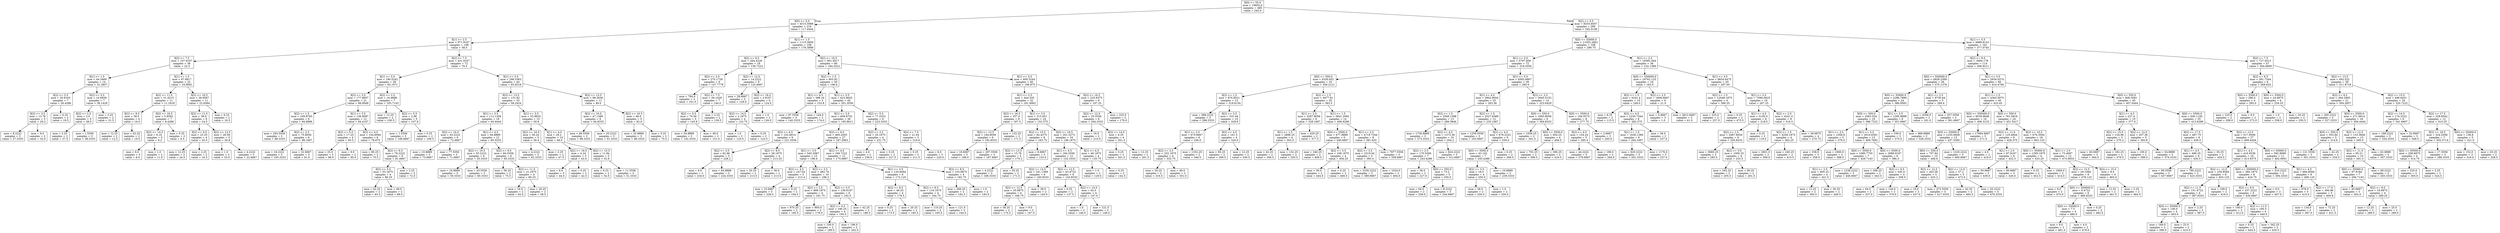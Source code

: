 digraph Tree {
node [shape=box] ;
0 [label="X[0] <= 55.0\nmse = 19602.0\nsamples = 485\nvalue = 242.0"] ;
1 [label="X[0] <= 5.5\nmse = 4515.5988\nsamples = 216\nvalue = 117.4444"] ;
0 -> 1 [labeldistance=2.5, labelangle=45, headlabel="True"] ;
2 [label="X[1] <= 2.5\nmse = 971.9167\nsamples = 108\nvalue = 58.5"] ;
1 -> 2 ;
3 [label="X[2] <= 7.5\nmse = 107.9167\nsamples = 36\nvalue = 22.5"] ;
2 -> 3 ;
4 [label="X[1] <= 1.5\nmse = 44.3469\nsamples = 14\nvalue = 31.2857"] ;
3 -> 4 ;
5 [label="X[2] <= 5.5\nmse = 30.8163\nsamples = 7\nvalue = 26.4286"] ;
4 -> 5 ;
6 [label="X[2] <= 3.5\nmse = 13.76\nsamples = 5\nvalue = 29.2"] ;
5 -> 6 ;
7 [label="mse = 8.2222\nsamples = 3\nvalue = 27.3333"] ;
6 -> 7 ;
8 [label="mse = 9.0\nsamples = 2\nvalue = 32.0"] ;
6 -> 8 ;
9 [label="mse = 6.25\nsamples = 2\nvalue = 19.5"] ;
5 -> 9 ;
10 [label="X[2] <= 5.5\nmse = 10.6939\nsamples = 7\nvalue = 36.1429"] ;
4 -> 10 ;
11 [label="X[2] <= 2.5\nmse = 2.0\nsamples = 5\nvalue = 38.0"] ;
10 -> 11 ;
12 [label="mse = 2.25\nsamples = 2\nvalue = 37.5"] ;
11 -> 12 ;
13 [label="mse = 1.5556\nsamples = 3\nvalue = 38.3333"] ;
11 -> 13 ;
14 [label="mse = 2.25\nsamples = 2\nvalue = 31.5"] ;
10 -> 14 ;
15 [label="X[1] <= 1.5\nmse = 67.9917\nsamples = 22\nvalue = 16.9091"] ;
3 -> 15 ;
16 [label="X[2] <= 11.5\nmse = 31.4215\nsamples = 11\nvalue = 11.1818"] ;
15 -> 16 ;
17 [label="X[2] <= 9.5\nmse = 39.5\nsamples = 4\nvalue = 16.0"] ;
16 -> 17 ;
18 [label="mse = 12.25\nsamples = 2\nvalue = 12.5"] ;
17 -> 18 ;
19 [label="mse = 42.25\nsamples = 2\nvalue = 19.5"] ;
17 -> 19 ;
20 [label="X[2] <= 16.5\nmse = 5.9592\nsamples = 7\nvalue = 8.4286"] ;
16 -> 20 ;
21 [label="X[2] <= 14.5\nmse = 6.16\nsamples = 5\nvalue = 9.2"] ;
20 -> 21 ;
22 [label="mse = 6.0\nsamples = 3\nvalue = 8.0"] ;
21 -> 22 ;
23 [label="mse = 1.0\nsamples = 2\nvalue = 11.0"] ;
21 -> 23 ;
24 [label="mse = 0.25\nsamples = 2\nvalue = 6.5"] ;
20 -> 24 ;
25 [label="X[2] <= 16.5\nmse = 38.9587\nsamples = 11\nvalue = 22.6364"] ;
15 -> 25 ;
26 [label="X[2] <= 11.5\nmse = 36.0\nsamples = 9\nvalue = 24.0"] ;
25 -> 26 ;
27 [label="X[2] <= 9.5\nmse = 23.25\nsamples = 4\nvalue = 20.5"] ;
26 -> 27 ;
28 [label="mse = 12.25\nsamples = 2\nvalue = 24.5"] ;
27 -> 28 ;
29 [label="mse = 2.25\nsamples = 2\nvalue = 16.5"] ;
27 -> 29 ;
30 [label="X[2] <= 13.5\nmse = 28.56\nsamples = 5\nvalue = 26.8"] ;
26 -> 30 ;
31 [label="mse = 1.0\nsamples = 2\nvalue = 33.0"] ;
30 -> 31 ;
32 [label="mse = 4.2222\nsamples = 3\nvalue = 22.6667"] ;
30 -> 32 ;
33 [label="mse = 6.25\nsamples = 2\nvalue = 16.5"] ;
25 -> 33 ;
34 [label="X[2] <= 7.5\nmse = 431.9167\nsamples = 72\nvalue = 76.5"] ;
2 -> 34 ;
35 [label="X[1] <= 5.5\nmse = 190.5242\nsamples = 28\nvalue = 93.1071"] ;
34 -> 35 ;
36 [label="X[2] <= 3.5\nmse = 177.8957\nsamples = 21\nvalue = 88.9048"] ;
35 -> 36 ;
37 [label="X[2] <= 1.5\nmse = 169.8765\nsamples = 9\nvalue = 94.8889"] ;
36 -> 37 ;
38 [label="mse = 293.5556\nsamples = 3\nvalue = 88.3333"] ;
37 -> 38 ;
39 [label="X[2] <= 2.5\nmse = 75.8056\nsamples = 6\nvalue = 98.1667"] ;
37 -> 39 ;
40 [label="mse = 16.2222\nsamples = 3\nvalue = 105.3333"] ;
39 -> 40 ;
41 [label="mse = 32.6667\nsamples = 3\nvalue = 91.0"] ;
39 -> 41 ;
42 [label="X[1] <= 3.5\nmse = 136.9097\nsamples = 12\nvalue = 84.4167"] ;
36 -> 42 ;
43 [label="X[2] <= 5.5\nmse = 17.25\nsamples = 4\nvalue = 95.5"] ;
42 -> 43 ;
44 [label="mse = 25.0\nsamples = 2\nvalue = 96.0"] ;
43 -> 44 ;
45 [label="mse = 9.0\nsamples = 2\nvalue = 95.0"] ;
43 -> 45 ;
46 [label="X[2] <= 4.5\nmse = 104.6094\nsamples = 8\nvalue = 78.875"] ;
42 -> 46 ;
47 [label="mse = 90.25\nsamples = 2\nvalue = 70.5"] ;
46 -> 47 ;
48 [label="X[2] <= 6.5\nmse = 78.2222\nsamples = 6\nvalue = 81.6667"] ;
46 -> 48 ;
49 [label="X[2] <= 5.5\nmse = 53.1875\nsamples = 4\nvalue = 86.25"] ;
48 -> 49 ;
50 [label="mse = 42.25\nsamples = 2\nvalue = 83.5"] ;
49 -> 50 ;
51 [label="mse = 49.0\nsamples = 2\nvalue = 89.0"] ;
49 -> 51 ;
52 [label="mse = 2.25\nsamples = 2\nvalue = 72.5"] ;
48 -> 52 ;
53 [label="X[2] <= 2.5\nmse = 16.4898\nsamples = 7\nvalue = 105.7143"] ;
35 -> 53 ;
54 [label="mse = 12.25\nsamples = 2\nvalue = 100.5"] ;
53 -> 54 ;
55 [label="X[2] <= 5.5\nmse = 2.96\nsamples = 5\nvalue = 107.8"] ;
53 -> 55 ;
56 [label="mse = 1.5556\nsamples = 3\nvalue = 106.6667"] ;
55 -> 56 ;
57 [label="mse = 0.25\nsamples = 2\nvalue = 109.5"] ;
55 -> 57 ;
58 [label="X[1] <= 5.5\nmse = 298.3363\nsamples = 44\nvalue = 65.9318"] ;
34 -> 58 ;
59 [label="X[2] <= 13.5\nmse = 131.82\nsamples = 33\nvalue = 58.2424"] ;
58 -> 59 ;
60 [label="X[1] <= 3.5\nmse = 112.1358\nsamples = 18\nvalue = 64.4444"] ;
59 -> 60 ;
61 [label="X[2] <= 10.5\nmse = 45.2222\nsamples = 6\nvalue = 72.6667"] ;
60 -> 61 ;
62 [label="mse = 10.8889\nsamples = 3\nvalue = 73.6667"] ;
61 -> 62 ;
63 [label="mse = 77.5556\nsamples = 3\nvalue = 71.6667"] ;
61 -> 63 ;
64 [label="X[1] <= 4.5\nmse = 94.8889\nsamples = 12\nvalue = 60.3333"] ;
60 -> 64 ;
65 [label="X[2] <= 10.5\nmse = 55.2222\nsamples = 6\nvalue = 55.3333"] ;
64 -> 65 ;
66 [label="mse = 16.8889\nsamples = 3\nvalue = 50.3333"] ;
65 -> 66 ;
67 [label="mse = 43.5556\nsamples = 3\nvalue = 60.3333"] ;
65 -> 67 ;
68 [label="X[2] <= 9.5\nmse = 84.5556\nsamples = 6\nvalue = 65.3333"] ;
64 -> 68 ;
69 [label="mse = 56.25\nsamples = 2\nvalue = 75.5"] ;
68 -> 69 ;
70 [label="X[2] <= 11.5\nmse = 21.1875\nsamples = 4\nvalue = 60.25"] ;
68 -> 70 ;
71 [label="mse = 16.0\nsamples = 2\nvalue = 62.0"] ;
70 -> 71 ;
72 [label="mse = 20.25\nsamples = 2\nvalue = 58.5"] ;
70 -> 72 ;
73 [label="X[1] <= 3.5\nmse = 53.8933\nsamples = 15\nvalue = 50.8"] ;
59 -> 73 ;
74 [label="X[2] <= 16.5\nmse = 56.24\nsamples = 5\nvalue = 56.4"] ;
73 -> 74 ;
75 [label="mse = 4.2222\nsamples = 3\nvalue = 62.3333"] ;
74 -> 75 ;
76 [label="mse = 2.25\nsamples = 2\nvalue = 47.5"] ;
74 -> 76 ;
77 [label="X[1] <= 4.5\nmse = 29.2\nsamples = 10\nvalue = 48.0"] ;
73 -> 77 ;
78 [label="X[2] <= 16.5\nmse = 4.24\nsamples = 5\nvalue = 43.4"] ;
77 -> 78 ;
79 [label="mse = 6.0\nsamples = 3\nvalue = 44.0"] ;
78 -> 79 ;
80 [label="mse = 0.25\nsamples = 2\nvalue = 42.5"] ;
78 -> 80 ;
81 [label="X[2] <= 15.5\nmse = 11.84\nsamples = 5\nvalue = 52.6"] ;
77 -> 81 ;
82 [label="mse = 6.25\nsamples = 2\nvalue = 54.5"] ;
81 -> 82 ;
83 [label="mse = 11.5556\nsamples = 3\nvalue = 51.3333"] ;
81 -> 83 ;
84 [label="X[2] <= 13.5\nmse = 88.3636\nsamples = 11\nvalue = 89.0"] ;
58 -> 84 ;
85 [label="X[2] <= 10.5\nmse = 47.1389\nsamples = 6\nvalue = 94.8333"] ;
84 -> 85 ;
86 [label="mse = 49.5556\nsamples = 3\nvalue = 98.3333"] ;
85 -> 86 ;
87 [label="mse = 20.2222\nsamples = 3\nvalue = 91.3333"] ;
85 -> 87 ;
88 [label="X[2] <= 16.5\nmse = 48.0\nsamples = 5\nvalue = 82.0"] ;
84 -> 88 ;
89 [label="mse = 32.8889\nsamples = 3\nvalue = 86.3333"] ;
88 -> 89 ;
90 [label="mse = 0.25\nsamples = 2\nvalue = 75.5"] ;
88 -> 90 ;
91 [label="X[1] <= 1.5\nmse = 1110.3858\nsamples = 108\nvalue = 176.3889"] ;
1 -> 91 ;
92 [label="X[2] <= 9.5\nmse = 264.4228\nsamples = 18\nvalue = 136.7222"] ;
91 -> 92 ;
93 [label="X[2] <= 2.5\nmse = 270.1728\nsamples = 9\nvalue = 147.7778"] ;
92 -> 93 ;
94 [label="mse = 784.0\nsamples = 2\nvalue = 161.0"] ;
93 -> 94 ;
95 [label="X[2] <= 7.5\nmse = 59.1429\nsamples = 7\nvalue = 144.0"] ;
93 -> 95 ;
96 [label="X[2] <= 5.5\nmse = 70.56\nsamples = 5\nvalue = 145.8"] ;
95 -> 96 ;
97 [label="mse = 54.8889\nsamples = 3\nvalue = 142.3333"] ;
96 -> 97 ;
98 [label="mse = 49.0\nsamples = 2\nvalue = 151.0"] ;
96 -> 98 ;
99 [label="mse = 2.25\nsamples = 2\nvalue = 139.5"] ;
95 -> 99 ;
100 [label="X[2] <= 12.5\nmse = 14.2222\nsamples = 9\nvalue = 125.6667"] ;
92 -> 100 ;
101 [label="mse = 28.6667\nsamples = 3\nvalue = 128.0"] ;
100 -> 101 ;
102 [label="X[2] <= 16.5\nmse = 2.9167\nsamples = 6\nvalue = 124.5"] ;
100 -> 102 ;
103 [label="X[2] <= 14.5\nmse = 2.1875\nsamples = 4\nvalue = 123.75"] ;
102 -> 103 ;
104 [label="mse = 1.0\nsamples = 2\nvalue = 125.0"] ;
103 -> 104 ;
105 [label="mse = 0.25\nsamples = 2\nvalue = 122.5"] ;
103 -> 105 ;
106 [label="mse = 1.0\nsamples = 2\nvalue = 126.0"] ;
102 -> 106 ;
107 [label="X[2] <= 10.5\nmse = 901.9517\nsamples = 90\nvalue = 184.3222"] ;
91 -> 107 ;
108 [label="X[2] <= 1.5\nmse = 803.92\nsamples = 50\nvalue = 196.6"] ;
107 -> 108 ;
109 [label="X[1] <= 4.5\nmse = 388.16\nsamples = 5\nvalue = 153.8"] ;
108 -> 109 ;
110 [label="mse = 97.5556\nsamples = 3\nvalue = 140.3333"] ;
109 -> 110 ;
111 [label="mse = 144.0\nsamples = 2\nvalue = 174.0"] ;
109 -> 111 ;
112 [label="X[1] <= 5.5\nmse = 623.9625\nsamples = 45\nvalue = 201.3556"] ;
108 -> 112 ;
113 [label="X[1] <= 2.5\nmse = 609.6752\nsamples = 36\nvalue = 195.8611"] ;
112 -> 113 ;
114 [label="X[2] <= 6.5\nmse = 102.6914\nsamples = 9\nvalue = 221.5556"] ;
113 -> 114 ;
115 [label="X[2] <= 3.5\nmse = 62.96\nsamples = 5\nvalue = 228.2"] ;
114 -> 115 ;
116 [label="mse = 4.0\nsamples = 2\nvalue = 234.0"] ;
115 -> 116 ;
117 [label="mse = 64.8889\nsamples = 3\nvalue = 224.3333"] ;
115 -> 117 ;
118 [label="X[2] <= 8.5\nmse = 28.1875\nsamples = 4\nvalue = 213.25"] ;
114 -> 118 ;
119 [label="mse = 20.25\nsamples = 2\nvalue = 213.5"] ;
118 -> 119 ;
120 [label="mse = 36.0\nsamples = 2\nvalue = 213.0"] ;
118 -> 120 ;
121 [label="X[2] <= 6.5\nmse = 485.2455\nsamples = 27\nvalue = 187.2963"] ;
113 -> 121 ;
122 [label="X[1] <= 3.5\nmse = 545.3067\nsamples = 15\nvalue = 196.6"] ;
121 -> 122 ;
123 [label="X[2] <= 4.5\nmse = 247.04\nsamples = 5\nvalue = 213.4"] ;
122 -> 123 ;
124 [label="mse = 10.6667\nsamples = 3\nvalue = 226.0"] ;
123 -> 124 ;
125 [label="mse = 6.25\nsamples = 2\nvalue = 194.5"] ;
123 -> 125 ;
126 [label="X[2] <= 3.5\nmse = 482.76\nsamples = 10\nvalue = 188.2"] ;
122 -> 126 ;
127 [label="X[2] <= 2.5\nmse = 899.1875\nsamples = 4\nvalue = 181.75"] ;
126 -> 127 ;
128 [label="mse = 870.25\nsamples = 2\nvalue = 185.5"] ;
127 -> 128 ;
129 [label="mse = 900.0\nsamples = 2\nvalue = 178.0"] ;
127 -> 129 ;
130 [label="X[2] <= 5.5\nmse = 158.9167\nsamples = 6\nvalue = 192.5"] ;
126 -> 130 ;
131 [label="X[2] <= 4.5\nmse = 190.25\nsamples = 4\nvalue = 195.5"] ;
130 -> 131 ;
132 [label="mse = 100.0\nsamples = 2\nvalue = 189.0"] ;
131 -> 132 ;
133 [label="mse = 196.0\nsamples = 2\nvalue = 202.0"] ;
131 -> 133 ;
134 [label="mse = 42.25\nsamples = 2\nvalue = 186.5"] ;
130 -> 134 ;
135 [label="X[1] <= 4.5\nmse = 166.7222\nsamples = 12\nvalue = 175.6667"] ;
121 -> 135 ;
136 [label="X[1] <= 3.5\nmse = 135.6094\nsamples = 8\nvalue = 172.125"] ;
135 -> 136 ;
137 [label="X[2] <= 8.5\nmse = 46.25\nsamples = 4\nvalue = 179.5"] ;
136 -> 137 ;
138 [label="mse = 0.25\nsamples = 2\nvalue = 173.5"] ;
137 -> 138 ;
139 [label="mse = 20.25\nsamples = 2\nvalue = 185.5"] ;
137 -> 139 ;
140 [label="X[2] <= 8.5\nmse = 116.1875\nsamples = 4\nvalue = 164.75"] ;
136 -> 140 ;
141 [label="mse = 110.25\nsamples = 2\nvalue = 165.5"] ;
140 -> 141 ;
142 [label="mse = 121.0\nsamples = 2\nvalue = 164.0"] ;
140 -> 142 ;
143 [label="X[2] <= 8.5\nmse = 153.6875\nsamples = 4\nvalue = 182.75"] ;
135 -> 143 ;
144 [label="mse = 306.25\nsamples = 2\nvalue = 182.5"] ;
143 -> 144 ;
145 [label="mse = 1.0\nsamples = 2\nvalue = 183.0"] ;
143 -> 145 ;
146 [label="X[2] <= 5.5\nmse = 77.3333\nsamples = 9\nvalue = 223.3333"] ;
112 -> 146 ;
147 [label="X[2] <= 3.5\nmse = 20.1875\nsamples = 4\nvalue = 231.75"] ;
146 -> 147 ;
148 [label="mse = 4.0\nsamples = 2\nvalue = 236.0"] ;
147 -> 148 ;
149 [label="mse = 0.25\nsamples = 2\nvalue = 227.5"] ;
147 -> 149 ;
150 [label="X[2] <= 7.5\nmse = 21.04\nsamples = 5\nvalue = 216.6"] ;
146 -> 150 ;
151 [label="mse = 0.25\nsamples = 2\nvalue = 211.5"] ;
150 -> 151 ;
152 [label="mse = 6.0\nsamples = 3\nvalue = 220.0"] ;
150 -> 152 ;
153 [label="X[1] <= 5.5\nmse = 600.5244\nsamples = 40\nvalue = 168.975"] ;
107 -> 153 ;
154 [label="X[1] <= 2.5\nmse = 444.335\nsamples = 32\nvalue = 161.9062"] ;
153 -> 154 ;
155 [label="X[2] <= 16.5\nmse = 257.0\nsamples = 8\nvalue = 187.5"] ;
154 -> 155 ;
156 [label="X[2] <= 13.5\nmse = 184.8056\nsamples = 6\nvalue = 192.8333"] ;
155 -> 156 ;
157 [label="mse = 18.6667\nsamples = 3\nvalue = 198.0"] ;
156 -> 157 ;
158 [label="mse = 297.5556\nsamples = 3\nvalue = 187.6667"] ;
156 -> 158 ;
159 [label="mse = 132.25\nsamples = 2\nvalue = 171.5"] ;
155 -> 159 ;
160 [label="X[1] <= 3.5\nmse = 215.651\nsamples = 24\nvalue = 153.375"] ;
154 -> 160 ;
161 [label="X[2] <= 15.5\nmse = 82.4375\nsamples = 8\nvalue = 163.75"] ;
160 -> 161 ;
162 [label="X[2] <= 13.5\nmse = 15.76\nsamples = 5\nvalue = 170.2"] ;
161 -> 162 ;
163 [label="mse = 4.2222\nsamples = 3\nvalue = 169.3333"] ;
162 -> 163 ;
164 [label="mse = 30.25\nsamples = 2\nvalue = 171.5"] ;
162 -> 164 ;
165 [label="mse = 8.6667\nsamples = 3\nvalue = 153.0"] ;
161 -> 165 ;
166 [label="X[2] <= 16.5\nmse = 201.5273\nsamples = 16\nvalue = 148.1875"] ;
160 -> 166 ;
167 [label="X[1] <= 4.5\nmse = 184.5556\nsamples = 12\nvalue = 152.3333"] ;
166 -> 167 ;
168 [label="X[2] <= 14.5\nmse = 161.1389\nsamples = 6\nvalue = 160.8333"] ;
167 -> 168 ;
169 [label="X[2] <= 12.5\nmse = 35.6875\nsamples = 4\nvalue = 168.75"] ;
168 -> 169 ;
170 [label="mse = 56.25\nsamples = 2\nvalue = 170.5"] ;
169 -> 170 ;
171 [label="mse = 9.0\nsamples = 2\nvalue = 167.0"] ;
169 -> 171 ;
172 [label="mse = 36.0\nsamples = 2\nvalue = 145.0"] ;
168 -> 172 ;
173 [label="X[2] <= 12.5\nmse = 63.4722\nsamples = 6\nvalue = 143.8333"] ;
167 -> 173 ;
174 [label="mse = 6.25\nsamples = 2\nvalue = 137.5"] ;
173 -> 174 ;
175 [label="X[2] <= 14.5\nmse = 62.0\nsamples = 4\nvalue = 147.0"] ;
173 -> 175 ;
176 [label="mse = 1.0\nsamples = 2\nvalue = 146.0"] ;
175 -> 176 ;
177 [label="mse = 121.0\nsamples = 2\nvalue = 148.0"] ;
175 -> 177 ;
178 [label="X[1] <= 4.5\nmse = 46.1875\nsamples = 4\nvalue = 135.75"] ;
166 -> 178 ;
179 [label="mse = 1.0\nsamples = 2\nvalue = 129.0"] ;
178 -> 179 ;
180 [label="mse = 0.25\nsamples = 2\nvalue = 142.5"] ;
178 -> 180 ;
181 [label="X[2] <= 16.5\nmse = 225.9375\nsamples = 8\nvalue = 197.25"] ;
153 -> 181 ;
182 [label="X[2] <= 12.5\nmse = 25.5556\nsamples = 6\nvalue = 204.3333"] ;
181 -> 182 ;
183 [label="mse = 16.0\nsamples = 2\nvalue = 210.0"] ;
182 -> 183 ;
184 [label="X[2] <= 14.5\nmse = 6.25\nsamples = 4\nvalue = 201.5"] ;
182 -> 184 ;
185 [label="mse = 0.25\nsamples = 2\nvalue = 201.5"] ;
184 -> 185 ;
186 [label="mse = 12.25\nsamples = 2\nvalue = 201.5"] ;
184 -> 186 ;
187 [label="mse = 225.0\nsamples = 2\nvalue = 176.0"] ;
181 -> 187 ;
188 [label="X[2] <= 5.5\nmse = 9255.6057\nsamples = 269\nvalue = 342.0149"] ;
0 -> 188 [labeldistance=2.5, labelangle=-45, headlabel="False"] ;
189 [label="X[0] <= 55000.0\nmse = 11052.2801\nsamples = 108\nvalue = 289.75"] ;
188 -> 189 ;
190 [label="X[1] <= 3.5\nmse = 5797.858\nsamples = 72\nvalue = 318.5556"] ;
189 -> 190 ;
191 [label="X[0] <= 550.0\nmse = 4330.652\nsamples = 33\nvalue = 358.2121"] ;
190 -> 191 ;
192 [label="X[2] <= 1.5\nmse = 876.8521\nsamples = 13\nvalue = 319.6154"] ;
191 -> 192 ;
193 [label="mse = 588.2222\nsamples = 3\nvalue = 286.3333"] ;
192 -> 193 ;
194 [label="X[2] <= 3.5\nmse = 531.44\nsamples = 10\nvalue = 329.6"] ;
192 -> 194 ;
195 [label="X[1] <= 2.5\nmse = 675.6667\nsamples = 6\nvalue = 336.0"] ;
194 -> 195 ;
196 [label="X[2] <= 2.5\nmse = 332.1875\nsamples = 4\nvalue = 333.75"] ;
195 -> 196 ;
197 [label="mse = 20.25\nsamples = 2\nvalue = 316.5"] ;
196 -> 197 ;
198 [label="mse = 49.0\nsamples = 2\nvalue = 351.0"] ;
196 -> 198 ;
199 [label="mse = 1332.25\nsamples = 2\nvalue = 340.5"] ;
195 -> 199 ;
200 [label="X[2] <= 4.5\nmse = 161.5\nsamples = 4\nvalue = 320.0"] ;
194 -> 200 ;
201 [label="mse = 90.25\nsamples = 2\nvalue = 309.5"] ;
200 -> 201 ;
202 [label="mse = 12.25\nsamples = 2\nvalue = 330.5"] ;
200 -> 202 ;
203 [label="X[2] <= 1.5\nmse = 4977.91\nsamples = 20\nvalue = 383.3"] ;
191 -> 203 ;
204 [label="X[1] <= 2.5\nmse = 3287.8056\nsamples = 6\nvalue = 328.1667"] ;
203 -> 204 ;
205 [label="X[1] <= 1.5\nmse = 2896.25\nsamples = 4\nvalue = 303.5"] ;
204 -> 205 ;
206 [label="mse = 42.25\nsamples = 2\nvalue = 356.5"] ;
205 -> 206 ;
207 [label="mse = 132.25\nsamples = 2\nvalue = 250.5"] ;
205 -> 207 ;
208 [label="mse = 420.25\nsamples = 2\nvalue = 377.5"] ;
204 -> 208 ;
209 [label="X[1] <= 1.5\nmse = 3841.2092\nsamples = 14\nvalue = 406.9286"] ;
203 -> 209 ;
210 [label="X[0] <= 5500.0\nmse = 677.8889\nsamples = 6\nvalue = 440.6667"] ;
209 -> 210 ;
211 [label="mse = 240.25\nsamples = 2\nvalue = 409.5"] ;
210 -> 211 ;
212 [label="X[2] <= 3.5\nmse = 168.1875\nsamples = 4\nvalue = 456.25"] ;
210 -> 212 ;
213 [label="mse = 36.0\nsamples = 2\nvalue = 444.0"] ;
212 -> 213 ;
214 [label="mse = 0.25\nsamples = 2\nvalue = 468.5"] ;
212 -> 214 ;
215 [label="X[1] <= 2.5\nmse = 4719.7344\nsamples = 8\nvalue = 381.625"] ;
209 -> 215 ;
216 [label="X[2] <= 3.5\nmse = 2319.04\nsamples = 5\nvalue = 395.4"] ;
215 -> 216 ;
217 [label="mse = 3100.2222\nsamples = 3\nvalue = 389.6667"] ;
216 -> 217 ;
218 [label="mse = 1024.0\nsamples = 2\nvalue = 404.0"] ;
216 -> 218 ;
219 [label="mse = 7877.5556\nsamples = 3\nvalue = 358.6667"] ;
215 -> 219 ;
220 [label="X[1] <= 5.5\nmse = 4582.6667\nsamples = 39\nvalue = 285.0"] ;
190 -> 220 ;
221 [label="X[1] <= 4.5\nmse = 3802.9504\nsamples = 25\nvalue = 263.36"] ;
220 -> 221 ;
222 [label="X[2] <= 1.5\nmse = 3569.1598\nsamples = 13\nvalue = 289.3846"] ;
221 -> 222 ;
223 [label="mse = 1726.8889\nsamples = 3\nvalue = 373.3333"] ;
222 -> 223 ;
224 [label="X[2] <= 4.5\nmse = 1373.36\nsamples = 10\nvalue = 264.2"] ;
222 -> 224 ;
225 [label="X[2] <= 2.5\nmse = 170.5306\nsamples = 7\nvalue = 243.4286"] ;
224 -> 225 ;
226 [label="mse = 36.0\nsamples = 2\nvalue = 227.0"] ;
225 -> 226 ;
227 [label="X[0] <= 550.0\nmse = 73.2\nsamples = 5\nvalue = 250.0"] ;
225 -> 227 ;
228 [label="mse = 64.0\nsamples = 2\nvalue = 258.0"] ;
227 -> 228 ;
229 [label="mse = 8.2222\nsamples = 3\nvalue = 244.6667"] ;
227 -> 229 ;
230 [label="mse = 824.2222\nsamples = 3\nvalue = 312.6667"] ;
224 -> 230 ;
231 [label="X[2] <= 1.5\nmse = 2527.6389\nsamples = 12\nvalue = 235.1667"] ;
221 -> 231 ;
232 [label="mse = 1259.5556\nsamples = 3\nvalue = 163.6667"] ;
231 -> 232 ;
233 [label="X[2] <= 4.5\nmse = 678.2222\nsamples = 9\nvalue = 259.0"] ;
231 -> 233 ;
234 [label="X[0] <= 5500.0\nmse = 43.102\nsamples = 7\nvalue = 245.4286"] ;
233 -> 234 ;
235 [label="X[2] <= 3.5\nmse = 18.5\nsamples = 4\nvalue = 250.0"] ;
234 -> 235 ;
236 [label="mse = 36.0\nsamples = 2\nvalue = 250.0"] ;
235 -> 236 ;
237 [label="mse = 1.0\nsamples = 2\nvalue = 250.0"] ;
235 -> 237 ;
238 [label="mse = 10.8889\nsamples = 3\nvalue = 239.3333"] ;
234 -> 238 ;
239 [label="mse = 0.25\nsamples = 2\nvalue = 306.5"] ;
233 -> 239 ;
240 [label="X[2] <= 2.5\nmse = 3645.5153\nsamples = 14\nvalue = 323.6429"] ;
220 -> 240 ;
241 [label="X[0] <= 550.0\nmse = 1693.8056\nsamples = 6\nvalue = 384.8333"] ;
240 -> 241 ;
242 [label="mse = 1056.25\nsamples = 2\nvalue = 341.5"] ;
241 -> 242 ;
243 [label="X[0] <= 5500.0\nmse = 604.25\nsamples = 4\nvalue = 406.5"] ;
241 -> 243 ;
244 [label="mse = 702.25\nsamples = 2\nvalue = 396.5"] ;
243 -> 244 ;
245 [label="mse = 306.25\nsamples = 2\nvalue = 416.5"] ;
243 -> 245 ;
246 [label="X[0] <= 5500.0\nmse = 194.9375\nsamples = 8\nvalue = 277.75"] ;
240 -> 246 ;
247 [label="X[2] <= 4.5\nmse = 154.24\nsamples = 5\nvalue = 285.4"] ;
246 -> 247 ;
248 [label="mse = 44.2222\nsamples = 3\nvalue = 279.6667"] ;
247 -> 248 ;
249 [label="mse = 196.0\nsamples = 2\nvalue = 294.0"] ;
247 -> 249 ;
250 [label="mse = 2.6667\nsamples = 3\nvalue = 265.0"] ;
246 -> 250 ;
251 [label="X[1] <= 2.5\nmse = 16582.564\nsamples = 36\nvalue = 232.1389"] ;
189 -> 251 ;
252 [label="X[0] <= 550000.0\nmse = 16762.125\nsamples = 16\nvalue = 163.5"] ;
251 -> 252 ;
253 [label="X[2] <= 1.5\nmse = 6241.4\nsamples = 10\nvalue = 249.0"] ;
252 -> 253 ;
254 [label="mse = 6.25\nsamples = 2\nvalue = 115.5"] ;
253 -> 254 ;
255 [label="X[2] <= 4.5\nmse = 2230.7344\nsamples = 8\nvalue = 282.375"] ;
253 -> 255 ;
256 [label="X[1] <= 1.5\nmse = 1636.1389\nsamples = 6\nvalue = 264.1667"] ;
255 -> 256 ;
257 [label="mse = 620.2222\nsamples = 3\nvalue = 291.3333"] ;
256 -> 257 ;
258 [label="mse = 1176.0\nsamples = 3\nvalue = 237.0"] ;
256 -> 258 ;
259 [label="mse = 36.0\nsamples = 2\nvalue = 337.0"] ;
255 -> 259 ;
260 [label="X[2] <= 2.5\nmse = 1806.6667\nsamples = 6\nvalue = 21.0"] ;
252 -> 260 ;
261 [label="mse = 0.6667\nsamples = 3\nvalue = 1.0"] ;
260 -> 261 ;
262 [label="mse = 2812.6667\nsamples = 3\nvalue = 41.0"] ;
260 -> 262 ;
263 [label="X[1] <= 3.5\nmse = 9654.6475\nsamples = 20\nvalue = 287.05"] ;
251 -> 263 ;
264 [label="X[2] <= 1.5\nmse = 12048.1875\nsamples = 4\nvalue = 366.25"] ;
263 -> 264 ;
265 [label="mse = 225.0\nsamples = 2\nvalue = 257.0"] ;
264 -> 265 ;
266 [label="mse = 0.25\nsamples = 2\nvalue = 475.5"] ;
264 -> 266 ;
267 [label="X[1] <= 5.5\nmse = 7096.0625\nsamples = 16\nvalue = 267.25"] ;
263 -> 267 ;
268 [label="X[1] <= 4.5\nmse = 5100.0\nsamples = 8\nvalue = 218.0"] ;
267 -> 268 ;
269 [label="X[2] <= 1.5\nmse = 2487.8056\nsamples = 6\nvalue = 250.8333"] ;
268 -> 269 ;
270 [label="mse = 3660.25\nsamples = 2\nvalue = 285.5"] ;
269 -> 270 ;
271 [label="X[2] <= 3.0\nmse = 1000.25\nsamples = 4\nvalue = 233.5"] ;
269 -> 271 ;
272 [label="mse = 342.25\nsamples = 2\nvalue = 205.5"] ;
271 -> 272 ;
273 [label="mse = 90.25\nsamples = 2\nvalue = 261.5"] ;
271 -> 273 ;
274 [label="mse = 0.25\nsamples = 2\nvalue = 119.5"] ;
268 -> 274 ;
275 [label="X[2] <= 2.5\nmse = 4241.0\nsamples = 8\nvalue = 316.5"] ;
267 -> 275 ;
276 [label="X[2] <= 1.5\nmse = 4256.1875\nsamples = 4\nvalue = 362.25"] ;
275 -> 276 ;
277 [label="mse = 2601.0\nsamples = 2\nvalue = 309.0"] ;
276 -> 277 ;
278 [label="mse = 240.25\nsamples = 2\nvalue = 415.5"] ;
276 -> 278 ;
279 [label="mse = 39.6875\nsamples = 4\nvalue = 270.75"] ;
275 -> 279 ;
280 [label="X[1] <= 5.5\nmse = 4988.8143\nsamples = 161\nvalue = 377.0745"] ;
188 -> 280 ;
281 [label="X[2] <= 8.5\nmse = 3694.178\nsamples = 114\nvalue = 406.9211"] ;
280 -> 281 ;
282 [label="X[0] <= 550000.0\nmse = 4928.2568\nsamples = 29\nvalue = 370.1379"] ;
281 -> 282 ;
283 [label="X[0] <= 55000.0\nmse = 2286.7899\nsamples = 24\nvalue = 386.9583"] ;
282 -> 283 ;
284 [label="X[0] <= 550.0\nmse = 2063.534\nsamples = 18\nvalue = 398.7222"] ;
283 -> 284 ;
285 [label="X[1] <= 3.5\nmse = 1058.8\nsamples = 5\nvalue = 370.0"] ;
284 -> 285 ;
286 [label="mse = 338.0\nsamples = 3\nvalue = 358.0"] ;
285 -> 286 ;
287 [label="mse = 1600.0\nsamples = 2\nvalue = 388.0"] ;
285 -> 287 ;
288 [label="X[1] <= 3.5\nmse = 2010.6391\nsamples = 13\nvalue = 409.7692"] ;
284 -> 288 ;
289 [label="X[0] <= 5500.0\nmse = 1080.7755\nsamples = 7\nvalue = 429.7143"] ;
288 -> 289 ;
290 [label="X[1] <= 2.5\nmse = 805.25\nsamples = 4\nvalue = 421.5"] ;
289 -> 290 ;
291 [label="mse = 12.25\nsamples = 2\nvalue = 393.5"] ;
290 -> 291 ;
292 [label="mse = 30.25\nsamples = 2\nvalue = 449.5"] ;
290 -> 292 ;
293 [label="mse = 1238.2222\nsamples = 3\nvalue = 440.6667"] ;
289 -> 293 ;
294 [label="X[0] <= 5500.0\nmse = 2089.9167\nsamples = 6\nvalue = 386.5"] ;
288 -> 294 ;
295 [label="mse = 306.25\nsamples = 2\nvalue = 443.5"] ;
294 -> 295 ;
296 [label="X[2] <= 6.5\nmse = 545.0\nsamples = 4\nvalue = 358.0"] ;
294 -> 296 ;
297 [label="mse = 64.0\nsamples = 2\nvalue = 337.0"] ;
296 -> 297 ;
298 [label="mse = 144.0\nsamples = 2\nvalue = 379.0"] ;
296 -> 298 ;
299 [label="X[1] <= 3.5\nmse = 1295.8889\nsamples = 6\nvalue = 351.6667"] ;
283 -> 299 ;
300 [label="mse = 536.0\nsamples = 3\nvalue = 375.0"] ;
299 -> 300 ;
301 [label="mse = 966.8889\nsamples = 3\nvalue = 328.3333"] ;
299 -> 301 ;
302 [label="X[1] <= 2.5\nmse = 9730.64\nsamples = 5\nvalue = 289.4"] ;
282 -> 302 ;
303 [label="mse = 4356.0\nsamples = 2\nvalue = 181.0"] ;
302 -> 303 ;
304 [label="mse = 257.5556\nsamples = 3\nvalue = 361.6667"] ;
302 -> 304 ;
305 [label="X[1] <= 3.5\nmse = 2654.0374\nsamples = 85\nvalue = 419.4706"] ;
281 -> 305 ;
306 [label="X[1] <= 1.5\nmse = 4363.5975\nsamples = 40\nvalue = 433.45"] ;
305 -> 306 ;
307 [label="X[0] <= 550000.0\nmse = 8539.9648\nsamples = 16\nvalue = 406.3125"] ;
306 -> 307 ;
308 [label="X[0] <= 55000.0\nmse = 1233.9408\nsamples = 13\nvalue = 437.5385"] ;
307 -> 308 ;
309 [label="X[0] <= 550.0\nmse = 707.84\nsamples = 10\nvalue = 448.6"] ;
308 -> 309 ;
310 [label="X[2] <= 12.5\nmse = 263.36\nsamples = 5\nvalue = 425.2"] ;
309 -> 310 ;
311 [label="mse = 16.0\nsamples = 2\nvalue = 437.0"] ;
310 -> 311 ;
312 [label="mse = 273.5556\nsamples = 3\nvalue = 417.3333"] ;
310 -> 312 ;
313 [label="X[2] <= 12.0\nmse = 57.2\nsamples = 5\nvalue = 472.0"] ;
309 -> 313 ;
314 [label="mse = 42.25\nsamples = 2\nvalue = 465.5"] ;
313 -> 314 ;
315 [label="mse = 20.2222\nsamples = 3\nvalue = 476.3333"] ;
313 -> 315 ;
316 [label="mse = 1220.2222\nsamples = 3\nvalue = 400.6667"] ;
308 -> 316 ;
317 [label="mse = 17664.6667\nsamples = 3\nvalue = 271.0"] ;
307 -> 317 ;
318 [label="X[0] <= 550.0\nmse = 761.0816\nsamples = 24\nvalue = 451.5417"] ;
306 -> 318 ;
319 [label="X[2] <= 11.0\nmse = 125.4844\nsamples = 8\nvalue = 428.375"] ;
318 -> 319 ;
320 [label="mse = 4.0\nsamples = 2\nvalue = 416.0"] ;
319 -> 320 ;
321 [label="X[1] <= 2.5\nmse = 97.9167\nsamples = 6\nvalue = 432.5"] ;
319 -> 321 ;
322 [label="mse = 50.6667\nsamples = 3\nvalue = 439.0"] ;
321 -> 322 ;
323 [label="mse = 60.6667\nsamples = 3\nvalue = 426.0"] ;
321 -> 323 ;
324 [label="X[2] <= 10.5\nmse = 676.3594\nsamples = 16\nvalue = 463.125"] ;
318 -> 324 ;
325 [label="X[0] <= 55000.0\nmse = 1295.1875\nsamples = 4\nvalue = 433.25"] ;
324 -> 325 ;
326 [label="mse = 0.25\nsamples = 2\nvalue = 452.5"] ;
325 -> 326 ;
327 [label="mse = 1849.0\nsamples = 2\nvalue = 414.0"] ;
325 -> 327 ;
328 [label="X[1] <= 2.5\nmse = 73.4097\nsamples = 12\nvalue = 473.0833"] ;
324 -> 328 ;
329 [label="X[2] <= 12.5\nmse = 29.1094\nsamples = 8\nvalue = 478.125"] ;
328 -> 329 ;
330 [label="mse = 9.0\nsamples = 2\nvalue = 470.0"] ;
329 -> 330 ;
331 [label="X[0] <= 550000.0\nmse = 6.4722\nsamples = 6\nvalue = 480.8333"] ;
329 -> 331 ;
332 [label="X[0] <= 55000.0\nmse = 7.5\nsamples = 4\nvalue = 480.0"] ;
331 -> 332 ;
333 [label="mse = 9.0\nsamples = 2\nvalue = 481.0"] ;
332 -> 333 ;
334 [label="mse = 4.0\nsamples = 2\nvalue = 479.0"] ;
332 -> 334 ;
335 [label="mse = 0.25\nsamples = 2\nvalue = 482.5"] ;
331 -> 335 ;
336 [label="X[2] <= 15.0\nmse = 9.5\nsamples = 4\nvalue = 463.0"] ;
328 -> 336 ;
337 [label="mse = 12.25\nsamples = 2\nvalue = 461.5"] ;
336 -> 337 ;
338 [label="mse = 2.25\nsamples = 2\nvalue = 464.5"] ;
336 -> 338 ;
339 [label="X[0] <= 550.0\nmse = 806.3091\nsamples = 45\nvalue = 407.0444"] ;
305 -> 339 ;
340 [label="X[1] <= 4.5\nmse = 227.4\nsamples = 10\nvalue = 377.0"] ;
339 -> 340 ;
341 [label="X[2] <= 15.5\nmse = 154.96\nsamples = 5\nvalue = 370.2"] ;
340 -> 341 ;
342 [label="mse = 40.6667\nsamples = 3\nvalue = 364.0"] ;
341 -> 342 ;
343 [label="mse = 182.25\nsamples = 2\nvalue = 379.5"] ;
341 -> 343 ;
344 [label="X[2] <= 12.0\nmse = 207.36\nsamples = 5\nvalue = 383.8"] ;
340 -> 344 ;
345 [label="mse = 100.0\nsamples = 2\nvalue = 398.0"] ;
344 -> 345 ;
346 [label="mse = 54.8889\nsamples = 3\nvalue = 374.3333"] ;
344 -> 346 ;
347 [label="X[0] <= 5500.0\nmse = 640.1192\nsamples = 35\nvalue = 415.6286"] ;
339 -> 347 ;
348 [label="X[2] <= 17.0\nmse = 487.75\nsamples = 8\nvalue = 436.5"] ;
347 -> 348 ;
349 [label="X[1] <= 4.5\nmse = 496.25\nsamples = 6\nvalue = 430.5"] ;
348 -> 349 ;
350 [label="mse = 99.5556\nsamples = 3\nvalue = 437.6667"] ;
349 -> 350 ;
351 [label="mse = 790.2222\nsamples = 3\nvalue = 423.3333"] ;
349 -> 351 ;
352 [label="mse = 30.25\nsamples = 2\nvalue = 454.5"] ;
348 -> 352 ;
353 [label="X[2] <= 13.5\nmse = 517.9506\nsamples = 27\nvalue = 409.4444"] ;
347 -> 353 ;
354 [label="X[1] <= 4.5\nmse = 416.9336\nsamples = 16\nvalue = 413.9375"] ;
353 -> 354 ;
355 [label="X[2] <= 12.5\nmse = 239.8594\nsamples = 8\nvalue = 403.125"] ;
354 -> 355 ;
356 [label="X[2] <= 11.5\nmse = 151.4722\nsamples = 6\nvalue = 397.8333"] ;
355 -> 356 ;
357 [label="X[0] <= 55000.0\nmse = 146.0\nsamples = 4\nvalue = 403.0"] ;
356 -> 357 ;
358 [label="mse = 169.0\nsamples = 2\nvalue = 396.0"] ;
357 -> 358 ;
359 [label="mse = 25.0\nsamples = 2\nvalue = 410.0"] ;
357 -> 359 ;
360 [label="mse = 2.25\nsamples = 2\nvalue = 387.5"] ;
356 -> 360 ;
361 [label="mse = 169.0\nsamples = 2\nvalue = 419.0"] ;
355 -> 361 ;
362 [label="X[0] <= 550000.0\nmse = 360.1875\nsamples = 8\nvalue = 424.75"] ;
354 -> 362 ;
363 [label="X[2] <= 9.5\nmse = 337.2222\nsamples = 6\nvalue = 430.6667"] ;
362 -> 363 ;
364 [label="mse = 100.0\nsamples = 2\nvalue = 412.0"] ;
363 -> 364 ;
365 [label="X[2] <= 11.5\nmse = 194.5\nsamples = 4\nvalue = 440.0"] ;
363 -> 365 ;
366 [label="mse = 6.25\nsamples = 2\nvalue = 444.5"] ;
365 -> 366 ;
367 [label="mse = 342.25\nsamples = 2\nvalue = 435.5"] ;
365 -> 367 ;
368 [label="mse = 9.0\nsamples = 2\nvalue = 407.0"] ;
362 -> 368 ;
369 [label="X[0] <= 55000.0\nmse = 592.8099\nsamples = 11\nvalue = 402.9091"] ;
353 -> 369 ;
370 [label="mse = 310.2222\nsamples = 3\nvalue = 394.3333"] ;
369 -> 370 ;
371 [label="X[1] <= 4.5\nmse = 660.8594\nsamples = 8\nvalue = 406.125"] ;
369 -> 371 ;
372 [label="mse = 978.0\nsamples = 3\nvalue = 415.0"] ;
371 -> 372 ;
373 [label="X[2] <= 17.0\nmse = 394.96\nsamples = 5\nvalue = 400.8"] ;
371 -> 373 ;
374 [label="mse = 134.0\nsamples = 3\nvalue = 387.0"] ;
373 -> 374 ;
375 [label="mse = 72.25\nsamples = 2\nvalue = 421.5"] ;
373 -> 375 ;
376 [label="X[2] <= 7.5\nmse = 727.4513\nsamples = 47\nvalue = 304.6809"] ;
280 -> 376 ;
377 [label="X[2] <= 6.5\nmse = 391.7344\nsamples = 8\nvalue = 269.625"] ;
376 -> 377 ;
378 [label="X[0] <= 5500.0\nmse = 286.0\nsamples = 4\nvalue = 285.0"] ;
377 -> 378 ;
379 [label="mse = 225.0\nsamples = 2\nvalue = 298.0"] ;
378 -> 379 ;
380 [label="mse = 9.0\nsamples = 2\nvalue = 272.0"] ;
378 -> 380 ;
381 [label="X[0] <= 5500.0\nmse = 24.6875\nsamples = 4\nvalue = 254.25"] ;
377 -> 381 ;
382 [label="mse = 1.0\nsamples = 2\nvalue = 258.0"] ;
381 -> 382 ;
383 [label="mse = 20.25\nsamples = 2\nvalue = 250.5"] ;
381 -> 383 ;
384 [label="X[2] <= 13.5\nmse = 492.522\nsamples = 39\nvalue = 311.8718"] ;
376 -> 384 ;
385 [label="X[2] <= 8.5\nmse = 364.2993\nsamples = 21\nvalue = 304.2857"] ;
384 -> 385 ;
386 [label="mse = 300.2222\nsamples = 3\nvalue = 327.3333"] ;
385 -> 386 ;
387 [label="X[0] <= 5500.0\nmse = 271.6914\nsamples = 18\nvalue = 300.4444"] ;
385 -> 387 ;
388 [label="X[0] <= 550.0\nmse = 353.84\nsamples = 5\nvalue = 314.6"] ;
387 -> 388 ;
389 [label="mse = 121.5556\nsamples = 3\nvalue = 301.3333"] ;
388 -> 389 ;
390 [label="mse = 42.25\nsamples = 2\nvalue = 334.5"] ;
388 -> 390 ;
391 [label="X[2] <= 12.5\nmse = 133.3846\nsamples = 13\nvalue = 295.0"] ;
387 -> 391 ;
392 [label="X[2] <= 11.5\nmse = 95.21\nsamples = 10\nvalue = 291.3"] ;
391 -> 392 ;
393 [label="X[0] <= 55000.0\nmse = 67.9184\nsamples = 7\nvalue = 294.7143"] ;
392 -> 393 ;
394 [label="mse = 40.6667\nsamples = 3\nvalue = 302.0"] ;
393 -> 394 ;
395 [label="X[2] <= 9.5\nmse = 18.6875\nsamples = 4\nvalue = 289.25"] ;
393 -> 395 ;
396 [label="mse = 12.25\nsamples = 2\nvalue = 289.5"] ;
395 -> 396 ;
397 [label="mse = 25.0\nsamples = 2\nvalue = 289.0"] ;
395 -> 397 ;
398 [label="mse = 68.2222\nsamples = 3\nvalue = 283.3333"] ;
392 -> 398 ;
399 [label="mse = 62.8889\nsamples = 3\nvalue = 307.3333"] ;
391 -> 399 ;
400 [label="X[2] <= 15.5\nmse = 496.6451\nsamples = 18\nvalue = 320.7222"] ;
384 -> 400 ;
401 [label="X[2] <= 14.5\nmse = 174.2222\nsamples = 6\nvalue = 341.6667"] ;
400 -> 401 ;
402 [label="mse = 188.2222\nsamples = 3\nvalue = 334.3333"] ;
401 -> 402 ;
403 [label="mse = 52.6667\nsamples = 3\nvalue = 349.0"] ;
401 -> 403 ;
404 [label="X[2] <= 17.5\nmse = 328.8542\nsamples = 12\nvalue = 310.25"] ;
400 -> 404 ;
405 [label="X[2] <= 16.5\nmse = 324.5306\nsamples = 7\nvalue = 302.5714"] ;
404 -> 405 ;
406 [label="X[0] <= 50500.0\nmse = 208.6875\nsamples = 4\nvalue = 314.75"] ;
405 -> 406 ;
407 [label="mse = 225.0\nsamples = 2\nvalue = 305.0"] ;
406 -> 407 ;
408 [label="mse = 2.25\nsamples = 2\nvalue = 324.5"] ;
406 -> 408 ;
409 [label="mse = 17.5556\nsamples = 3\nvalue = 286.3333"] ;
405 -> 409 ;
410 [label="X[0] <= 55000.0\nmse = 136.8\nsamples = 5\nvalue = 321.0"] ;
404 -> 410 ;
411 [label="mse = 152.0\nsamples = 3\nvalue = 316.0"] ;
410 -> 411 ;
412 [label="mse = 20.25\nsamples = 2\nvalue = 328.5"] ;
410 -> 412 ;
}